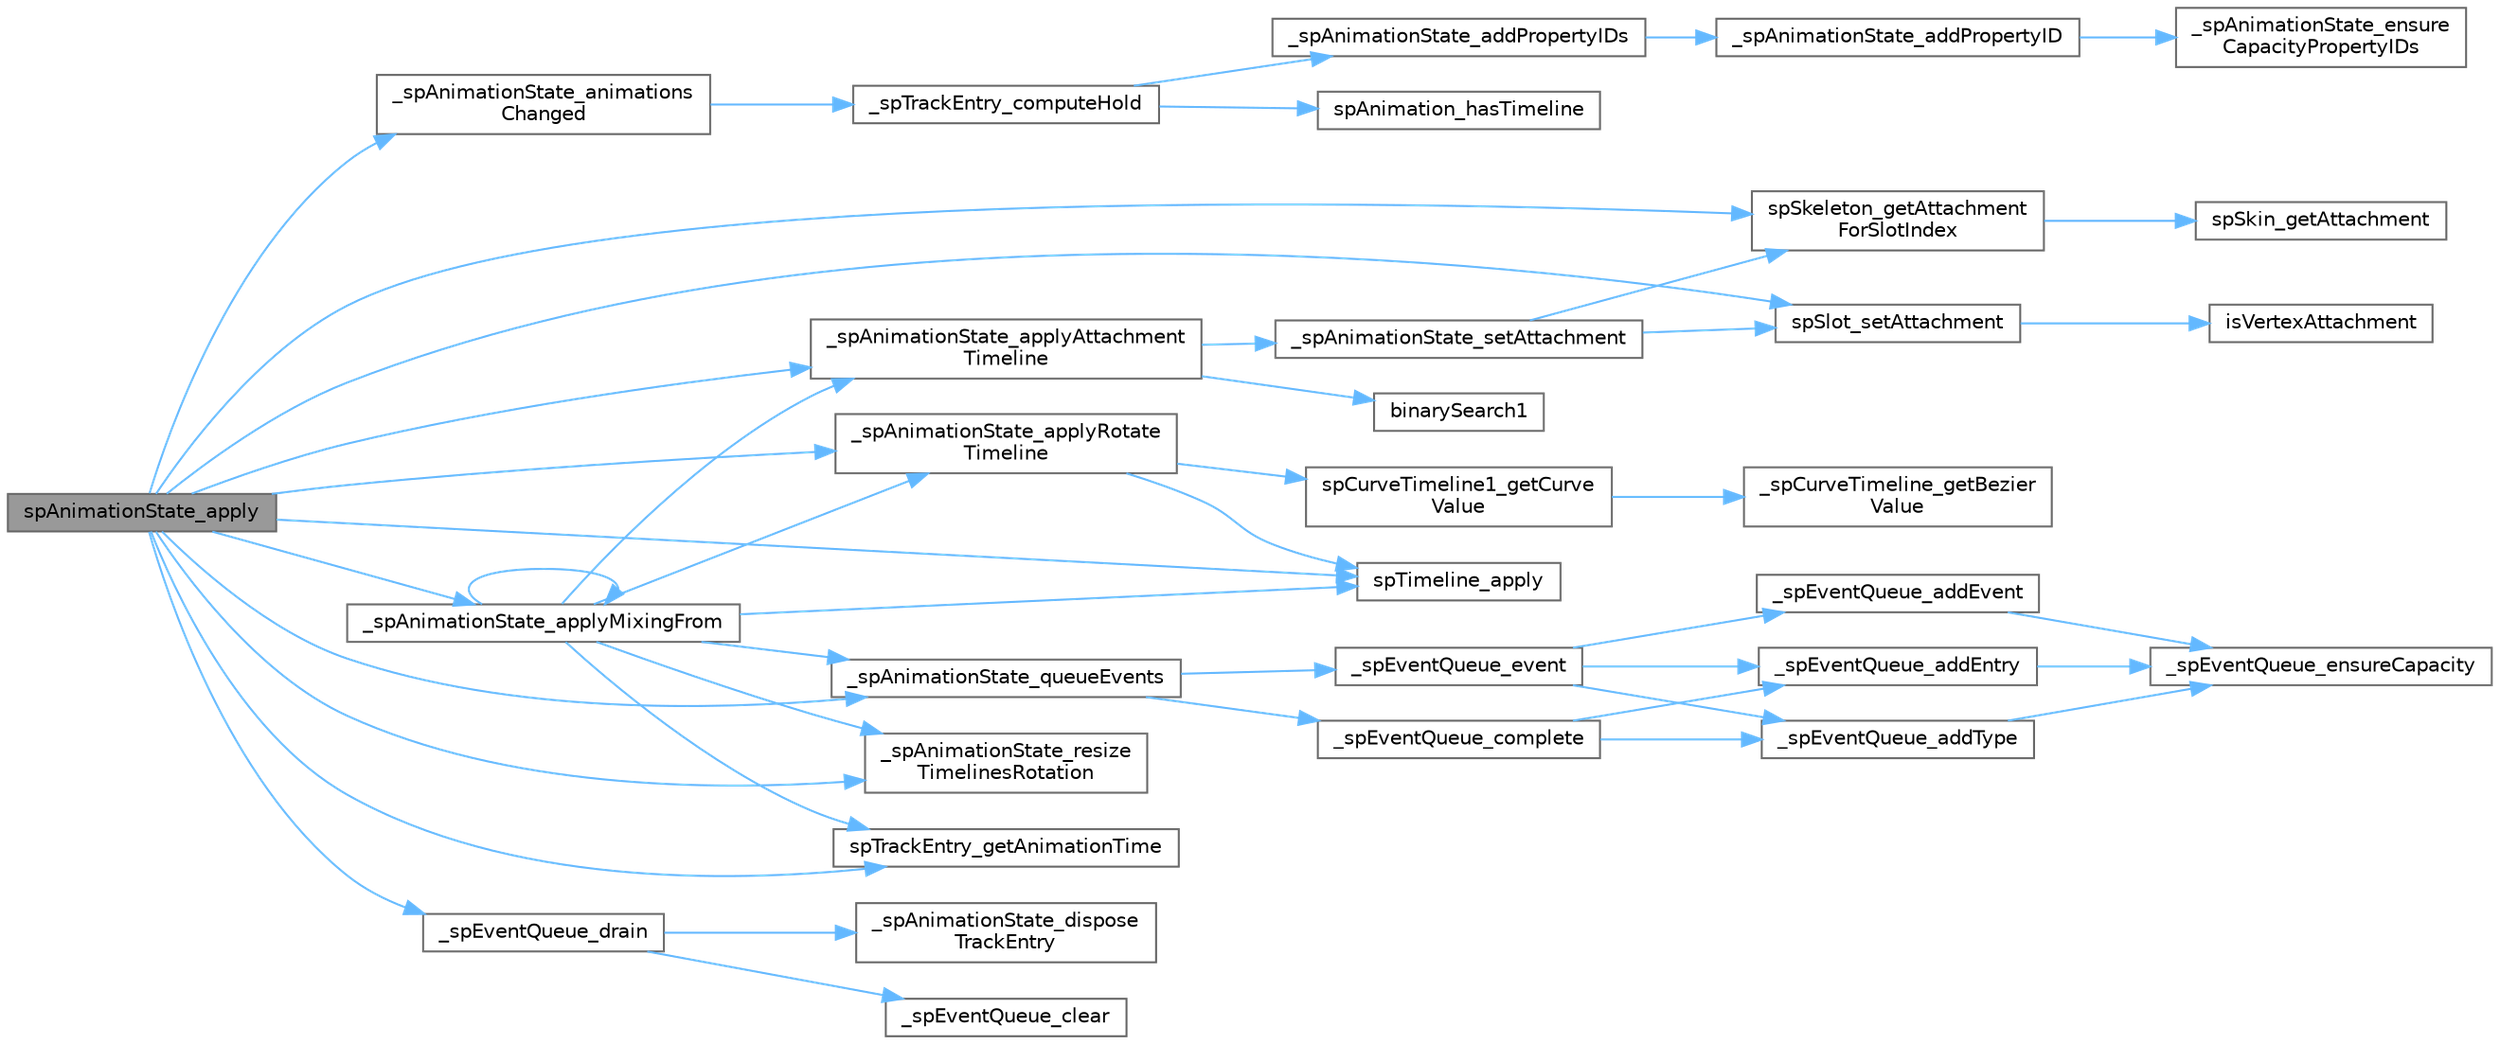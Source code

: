 digraph "spAnimationState_apply"
{
 // LATEX_PDF_SIZE
  bgcolor="transparent";
  edge [fontname=Helvetica,fontsize=10,labelfontname=Helvetica,labelfontsize=10];
  node [fontname=Helvetica,fontsize=10,shape=box,height=0.2,width=0.4];
  rankdir="LR";
  Node1 [id="Node000001",label="spAnimationState_apply",height=0.2,width=0.4,color="gray40", fillcolor="grey60", style="filled", fontcolor="black",tooltip=" "];
  Node1 -> Node2 [id="edge45_Node000001_Node000002",color="steelblue1",style="solid",tooltip=" "];
  Node2 [id="Node000002",label="_spAnimationState_animations\lChanged",height=0.2,width=0.4,color="grey40", fillcolor="white", style="filled",URL="$_animation_state_8c.html#a2e9127da71404d2e7f6715635f59714d",tooltip=" "];
  Node2 -> Node3 [id="edge46_Node000002_Node000003",color="steelblue1",style="solid",tooltip=" "];
  Node3 [id="Node000003",label="_spTrackEntry_computeHold",height=0.2,width=0.4,color="grey40", fillcolor="white", style="filled",URL="$_animation_state_8c.html#a379f1e6fac89ea1d21af6251c2f7ad90",tooltip=" "];
  Node3 -> Node4 [id="edge47_Node000003_Node000004",color="steelblue1",style="solid",tooltip=" "];
  Node4 [id="Node000004",label="_spAnimationState_addPropertyIDs",height=0.2,width=0.4,color="grey40", fillcolor="white", style="filled",URL="$_animation_state_8c.html#a34f2fbacfed7a9f57d5a27d943a13a89",tooltip=" "];
  Node4 -> Node5 [id="edge48_Node000004_Node000005",color="steelblue1",style="solid",tooltip=" "];
  Node5 [id="Node000005",label="_spAnimationState_addPropertyID",height=0.2,width=0.4,color="grey40", fillcolor="white", style="filled",URL="$_animation_state_8c.html#a7f1d2fb8bc029b97bf27850d5148f9a3",tooltip=" "];
  Node5 -> Node6 [id="edge49_Node000005_Node000006",color="steelblue1",style="solid",tooltip=" "];
  Node6 [id="Node000006",label="_spAnimationState_ensure\lCapacityPropertyIDs",height=0.2,width=0.4,color="grey40", fillcolor="white", style="filled",URL="$_animation_state_8c.html#a131b87dc03ce60a4e10b3d7f7fa5c281",tooltip=" "];
  Node3 -> Node7 [id="edge50_Node000003_Node000007",color="steelblue1",style="solid",tooltip=" "];
  Node7 [id="Node000007",label="spAnimation_hasTimeline",height=0.2,width=0.4,color="grey40", fillcolor="white", style="filled",URL="$_animation_8c.html#a3339ecb02a0946e08f7cdf66ad2c4f99",tooltip=" "];
  Node1 -> Node8 [id="edge51_Node000001_Node000008",color="steelblue1",style="solid",tooltip=" "];
  Node8 [id="Node000008",label="_spAnimationState_applyAttachment\lTimeline",height=0.2,width=0.4,color="grey40", fillcolor="white", style="filled",URL="$_animation_state_8c.html#a552cd264b22c69404ce34e0e773bcaa7",tooltip=" "];
  Node8 -> Node9 [id="edge52_Node000008_Node000009",color="steelblue1",style="solid",tooltip=" "];
  Node9 [id="Node000009",label="_spAnimationState_setAttachment",height=0.2,width=0.4,color="grey40", fillcolor="white", style="filled",URL="$_animation_state_8c.html#a175355b0713fc2f71355f34930f173ef",tooltip=" "];
  Node9 -> Node10 [id="edge53_Node000009_Node000010",color="steelblue1",style="solid",tooltip=" "];
  Node10 [id="Node000010",label="spSkeleton_getAttachment\lForSlotIndex",height=0.2,width=0.4,color="grey40", fillcolor="white", style="filled",URL="$_skeleton_8c.html#af67b15fea85286452cf9d8741a17b0ed",tooltip=" "];
  Node10 -> Node11 [id="edge54_Node000010_Node000011",color="steelblue1",style="solid",tooltip=" "];
  Node11 [id="Node000011",label="spSkin_getAttachment",height=0.2,width=0.4,color="grey40", fillcolor="white", style="filled",URL="$_skin_8c.html#ac997acb956b1c876912cd56c0fb9ed95",tooltip=" "];
  Node9 -> Node12 [id="edge55_Node000009_Node000012",color="steelblue1",style="solid",tooltip=" "];
  Node12 [id="Node000012",label="spSlot_setAttachment",height=0.2,width=0.4,color="grey40", fillcolor="white", style="filled",URL="$_slot_8c.html#a56d5b092e9d5418595813cec61d447cc",tooltip=" "];
  Node12 -> Node13 [id="edge56_Node000012_Node000013",color="steelblue1",style="solid",tooltip=" "];
  Node13 [id="Node000013",label="isVertexAttachment",height=0.2,width=0.4,color="grey40", fillcolor="white", style="filled",URL="$_slot_8c.html#a2e0f6babd6f2c1a34cddf0efc3a6c240",tooltip=" "];
  Node8 -> Node14 [id="edge57_Node000008_Node000014",color="steelblue1",style="solid",tooltip=" "];
  Node14 [id="Node000014",label="binarySearch1",height=0.2,width=0.4,color="grey40", fillcolor="white", style="filled",URL="$_animation_state_8c.html#a85fbf5f0f5902a570a235d09ab606269",tooltip=" "];
  Node1 -> Node15 [id="edge58_Node000001_Node000015",color="steelblue1",style="solid",tooltip=" "];
  Node15 [id="Node000015",label="_spAnimationState_applyMixingFrom",height=0.2,width=0.4,color="grey40", fillcolor="white", style="filled",URL="$_animation_state_8c.html#ad872d0ff5d38b3ad75d02684ee46e3ef",tooltip=" "];
  Node15 -> Node8 [id="edge59_Node000015_Node000008",color="steelblue1",style="solid",tooltip=" "];
  Node15 -> Node15 [id="edge60_Node000015_Node000015",color="steelblue1",style="solid",tooltip=" "];
  Node15 -> Node16 [id="edge61_Node000015_Node000016",color="steelblue1",style="solid",tooltip=" "];
  Node16 [id="Node000016",label="_spAnimationState_applyRotate\lTimeline",height=0.2,width=0.4,color="grey40", fillcolor="white", style="filled",URL="$_animation_state_8c.html#a807375db0ba9e1c5a66ba60c03967a16",tooltip=" "];
  Node16 -> Node17 [id="edge62_Node000016_Node000017",color="steelblue1",style="solid",tooltip=" "];
  Node17 [id="Node000017",label="spCurveTimeline1_getCurve\lValue",height=0.2,width=0.4,color="grey40", fillcolor="white", style="filled",URL="$_animation_8c.html#a4e4a14b27ebe53c22db8245b743cfa73",tooltip=" "];
  Node17 -> Node18 [id="edge63_Node000017_Node000018",color="steelblue1",style="solid",tooltip=" "];
  Node18 [id="Node000018",label="_spCurveTimeline_getBezier\lValue",height=0.2,width=0.4,color="grey40", fillcolor="white", style="filled",URL="$_animation_8c.html#af033f0bcbb454d240222964ff215b6a8",tooltip=" "];
  Node16 -> Node19 [id="edge64_Node000016_Node000019",color="steelblue1",style="solid",tooltip=" "];
  Node19 [id="Node000019",label="spTimeline_apply",height=0.2,width=0.4,color="grey40", fillcolor="white", style="filled",URL="$_animation_8c.html#a8f8846b1f976e08e2825cd8f2e4fed2a",tooltip=" "];
  Node15 -> Node20 [id="edge65_Node000015_Node000020",color="steelblue1",style="solid",tooltip=" "];
  Node20 [id="Node000020",label="_spAnimationState_queueEvents",height=0.2,width=0.4,color="grey40", fillcolor="white", style="filled",URL="$_animation_state_8c.html#a03841b3426944328c63e8dc965e5d202",tooltip=" "];
  Node20 -> Node21 [id="edge66_Node000020_Node000021",color="steelblue1",style="solid",tooltip=" "];
  Node21 [id="Node000021",label="_spEventQueue_complete",height=0.2,width=0.4,color="grey40", fillcolor="white", style="filled",URL="$_animation_state_8c.html#a6709b8d9a277edf72f372298a1ff4c37",tooltip=" "];
  Node21 -> Node22 [id="edge67_Node000021_Node000022",color="steelblue1",style="solid",tooltip=" "];
  Node22 [id="Node000022",label="_spEventQueue_addEntry",height=0.2,width=0.4,color="grey40", fillcolor="white", style="filled",URL="$_animation_state_8c.html#a0ed92ad4a59938a53b929819762bc8fc",tooltip=" "];
  Node22 -> Node23 [id="edge68_Node000022_Node000023",color="steelblue1",style="solid",tooltip=" "];
  Node23 [id="Node000023",label="_spEventQueue_ensureCapacity",height=0.2,width=0.4,color="grey40", fillcolor="white", style="filled",URL="$_animation_state_8c.html#adf76c913168fb6693fa402cd6cc8cca3",tooltip=" "];
  Node21 -> Node24 [id="edge69_Node000021_Node000024",color="steelblue1",style="solid",tooltip=" "];
  Node24 [id="Node000024",label="_spEventQueue_addType",height=0.2,width=0.4,color="grey40", fillcolor="white", style="filled",URL="$_animation_state_8c.html#a82e60f2ab9563495a0f3f93cb70d0c33",tooltip=" "];
  Node24 -> Node23 [id="edge70_Node000024_Node000023",color="steelblue1",style="solid",tooltip=" "];
  Node20 -> Node25 [id="edge71_Node000020_Node000025",color="steelblue1",style="solid",tooltip=" "];
  Node25 [id="Node000025",label="_spEventQueue_event",height=0.2,width=0.4,color="grey40", fillcolor="white", style="filled",URL="$_animation_state_8c.html#ae5659f4b6a6bd4d606b03d98cd593dcf",tooltip=" "];
  Node25 -> Node22 [id="edge72_Node000025_Node000022",color="steelblue1",style="solid",tooltip=" "];
  Node25 -> Node26 [id="edge73_Node000025_Node000026",color="steelblue1",style="solid",tooltip=" "];
  Node26 [id="Node000026",label="_spEventQueue_addEvent",height=0.2,width=0.4,color="grey40", fillcolor="white", style="filled",URL="$_animation_state_8c.html#a933d5db901b96287d508b7ee978fe2cd",tooltip=" "];
  Node26 -> Node23 [id="edge74_Node000026_Node000023",color="steelblue1",style="solid",tooltip=" "];
  Node25 -> Node24 [id="edge75_Node000025_Node000024",color="steelblue1",style="solid",tooltip=" "];
  Node15 -> Node27 [id="edge76_Node000015_Node000027",color="steelblue1",style="solid",tooltip=" "];
  Node27 [id="Node000027",label="_spAnimationState_resize\lTimelinesRotation",height=0.2,width=0.4,color="grey40", fillcolor="white", style="filled",URL="$_animation_state_8c.html#a586eb5371b2ecd094a959fb59981c011",tooltip=" "];
  Node15 -> Node19 [id="edge77_Node000015_Node000019",color="steelblue1",style="solid",tooltip=" "];
  Node15 -> Node28 [id="edge78_Node000015_Node000028",color="steelblue1",style="solid",tooltip=" "];
  Node28 [id="Node000028",label="spTrackEntry_getAnimationTime",height=0.2,width=0.4,color="grey40", fillcolor="white", style="filled",URL="$_animation_state_8c.html#a16e885e6da856346be434e44d94fff4d",tooltip=" "];
  Node1 -> Node16 [id="edge79_Node000001_Node000016",color="steelblue1",style="solid",tooltip=" "];
  Node1 -> Node20 [id="edge80_Node000001_Node000020",color="steelblue1",style="solid",tooltip=" "];
  Node1 -> Node27 [id="edge81_Node000001_Node000027",color="steelblue1",style="solid",tooltip=" "];
  Node1 -> Node29 [id="edge82_Node000001_Node000029",color="steelblue1",style="solid",tooltip=" "];
  Node29 [id="Node000029",label="_spEventQueue_drain",height=0.2,width=0.4,color="grey40", fillcolor="white", style="filled",URL="$_animation_state_8c.html#a2bb362df65f36453467acd9b360c600d",tooltip=" "];
  Node29 -> Node30 [id="edge83_Node000029_Node000030",color="steelblue1",style="solid",tooltip=" "];
  Node30 [id="Node000030",label="_spAnimationState_dispose\lTrackEntry",height=0.2,width=0.4,color="grey40", fillcolor="white", style="filled",URL="$_animation_state_8c.html#a7a84367c96b43e1d7c7431c45569e674",tooltip=" "];
  Node29 -> Node31 [id="edge84_Node000029_Node000031",color="steelblue1",style="solid",tooltip=" "];
  Node31 [id="Node000031",label="_spEventQueue_clear",height=0.2,width=0.4,color="grey40", fillcolor="white", style="filled",URL="$_animation_state_8c.html#ad1670a9e8dc0e71b856366a3223c8b97",tooltip=" "];
  Node1 -> Node10 [id="edge85_Node000001_Node000010",color="steelblue1",style="solid",tooltip=" "];
  Node1 -> Node12 [id="edge86_Node000001_Node000012",color="steelblue1",style="solid",tooltip=" "];
  Node1 -> Node19 [id="edge87_Node000001_Node000019",color="steelblue1",style="solid",tooltip=" "];
  Node1 -> Node28 [id="edge88_Node000001_Node000028",color="steelblue1",style="solid",tooltip=" "];
}
